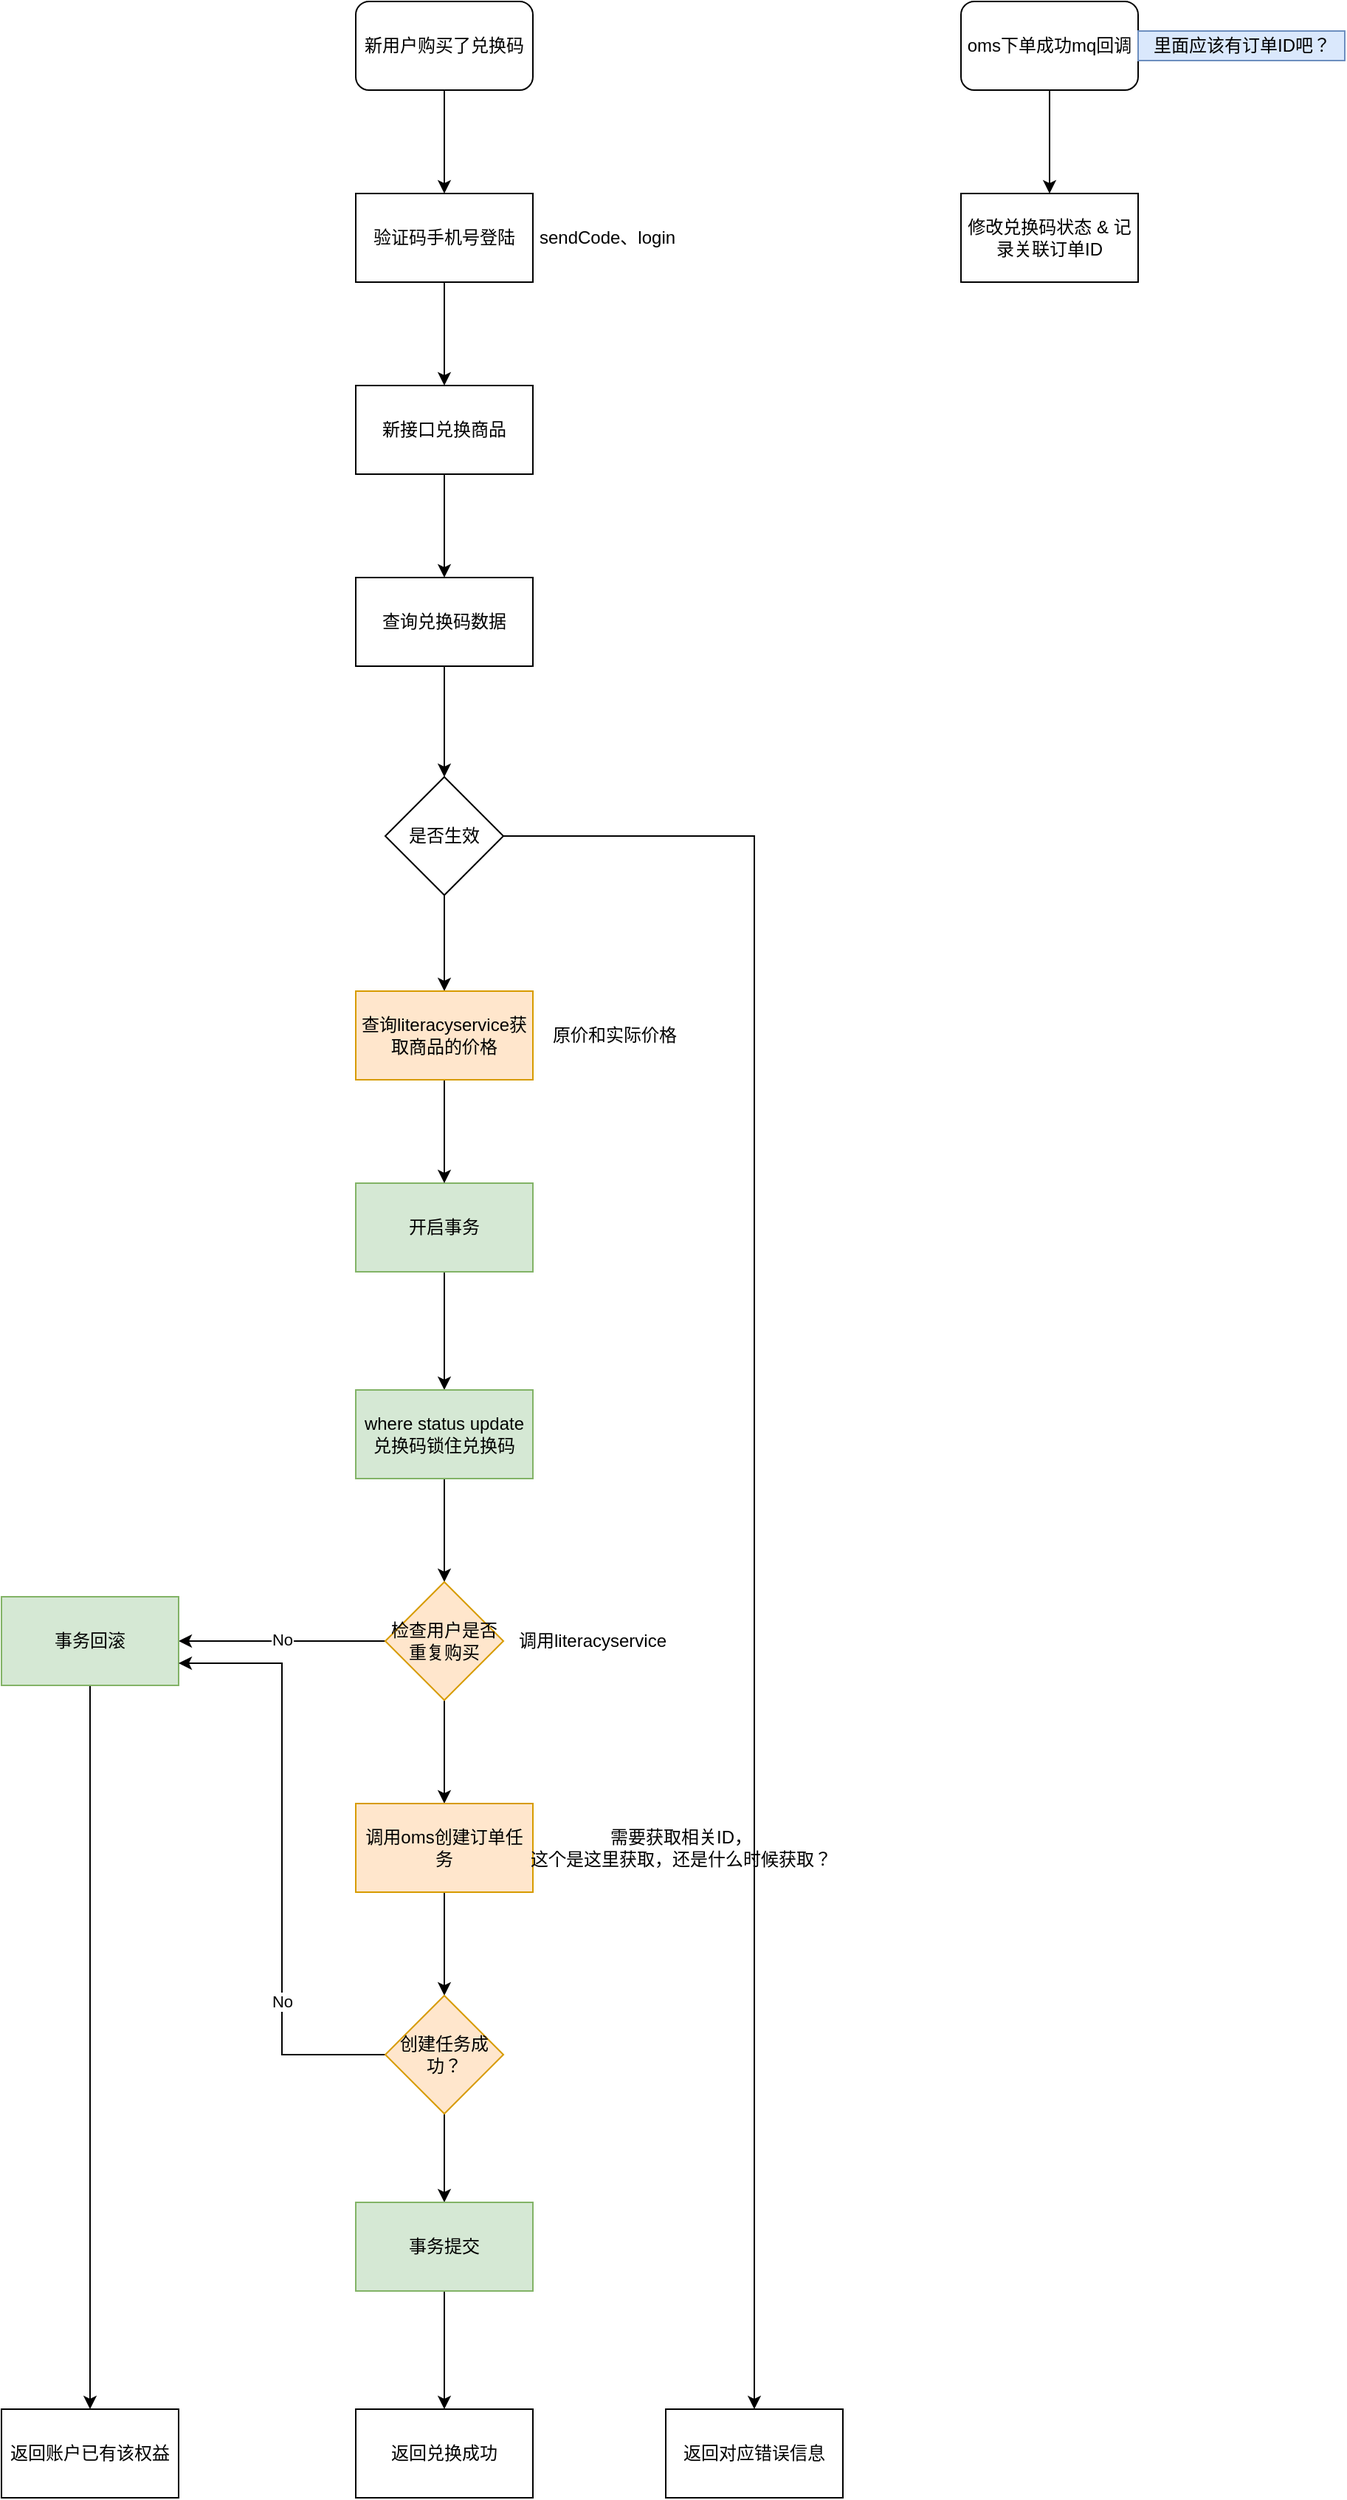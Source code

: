<mxfile version="14.9.4" type="github">
  <diagram id="elPstrkWblzeGki9Rq9x" name="Page-1">
    <mxGraphModel dx="1298" dy="840" grid="1" gridSize="10" guides="1" tooltips="1" connect="1" arrows="1" fold="1" page="1" pageScale="1" pageWidth="827" pageHeight="1169" math="0" shadow="0">
      <root>
        <mxCell id="0" />
        <mxCell id="1" parent="0" />
        <mxCell id="yK9FgotHAMvgEAFIu-bF-28" style="edgeStyle=orthogonalEdgeStyle;rounded=0;orthogonalLoop=1;jettySize=auto;html=1;entryX=0.5;entryY=0;entryDx=0;entryDy=0;" edge="1" parent="1" source="yK9FgotHAMvgEAFIu-bF-1" target="yK9FgotHAMvgEAFIu-bF-3">
          <mxGeometry relative="1" as="geometry" />
        </mxCell>
        <mxCell id="yK9FgotHAMvgEAFIu-bF-1" value="新用户购买了兑换码" style="rounded=1;whiteSpace=wrap;html=1;" vertex="1" parent="1">
          <mxGeometry x="330" y="60" width="120" height="60" as="geometry" />
        </mxCell>
        <mxCell id="yK9FgotHAMvgEAFIu-bF-29" style="edgeStyle=orthogonalEdgeStyle;rounded=0;orthogonalLoop=1;jettySize=auto;html=1;entryX=0.5;entryY=0;entryDx=0;entryDy=0;" edge="1" parent="1" source="yK9FgotHAMvgEAFIu-bF-3" target="yK9FgotHAMvgEAFIu-bF-5">
          <mxGeometry relative="1" as="geometry" />
        </mxCell>
        <mxCell id="yK9FgotHAMvgEAFIu-bF-3" value="验证码手机号登陆" style="rounded=0;whiteSpace=wrap;html=1;" vertex="1" parent="1">
          <mxGeometry x="330" y="190" width="120" height="60" as="geometry" />
        </mxCell>
        <mxCell id="yK9FgotHAMvgEAFIu-bF-4" value="sendCode、login" style="text;html=1;align=center;verticalAlign=middle;resizable=0;points=[];autosize=1;strokeColor=none;" vertex="1" parent="1">
          <mxGeometry x="445" y="210" width="110" height="20" as="geometry" />
        </mxCell>
        <mxCell id="yK9FgotHAMvgEAFIu-bF-30" style="edgeStyle=orthogonalEdgeStyle;rounded=0;orthogonalLoop=1;jettySize=auto;html=1;entryX=0.5;entryY=0;entryDx=0;entryDy=0;" edge="1" parent="1" source="yK9FgotHAMvgEAFIu-bF-5" target="yK9FgotHAMvgEAFIu-bF-6">
          <mxGeometry relative="1" as="geometry" />
        </mxCell>
        <mxCell id="yK9FgotHAMvgEAFIu-bF-5" value="新接口兑换商品" style="rounded=0;whiteSpace=wrap;html=1;" vertex="1" parent="1">
          <mxGeometry x="330" y="320" width="120" height="60" as="geometry" />
        </mxCell>
        <mxCell id="yK9FgotHAMvgEAFIu-bF-31" style="edgeStyle=orthogonalEdgeStyle;rounded=0;orthogonalLoop=1;jettySize=auto;html=1;entryX=0.5;entryY=0;entryDx=0;entryDy=0;" edge="1" parent="1" source="yK9FgotHAMvgEAFIu-bF-6" target="yK9FgotHAMvgEAFIu-bF-8">
          <mxGeometry relative="1" as="geometry" />
        </mxCell>
        <mxCell id="yK9FgotHAMvgEAFIu-bF-6" value="查询兑换码数据" style="rounded=0;whiteSpace=wrap;html=1;" vertex="1" parent="1">
          <mxGeometry x="330" y="450" width="120" height="60" as="geometry" />
        </mxCell>
        <mxCell id="yK9FgotHAMvgEAFIu-bF-33" style="edgeStyle=orthogonalEdgeStyle;rounded=0;orthogonalLoop=1;jettySize=auto;html=1;entryX=0.5;entryY=0;entryDx=0;entryDy=0;" edge="1" parent="1" source="yK9FgotHAMvgEAFIu-bF-8" target="yK9FgotHAMvgEAFIu-bF-32">
          <mxGeometry relative="1" as="geometry" />
        </mxCell>
        <mxCell id="yK9FgotHAMvgEAFIu-bF-35" style="edgeStyle=orthogonalEdgeStyle;rounded=0;orthogonalLoop=1;jettySize=auto;html=1;entryX=0.5;entryY=0;entryDx=0;entryDy=0;" edge="1" parent="1" source="yK9FgotHAMvgEAFIu-bF-8" target="yK9FgotHAMvgEAFIu-bF-34">
          <mxGeometry relative="1" as="geometry" />
        </mxCell>
        <mxCell id="yK9FgotHAMvgEAFIu-bF-8" value="是否生效" style="rhombus;whiteSpace=wrap;html=1;" vertex="1" parent="1">
          <mxGeometry x="350" y="585" width="80" height="80" as="geometry" />
        </mxCell>
        <mxCell id="yK9FgotHAMvgEAFIu-bF-27" style="edgeStyle=orthogonalEdgeStyle;rounded=0;orthogonalLoop=1;jettySize=auto;html=1;entryX=0.5;entryY=0;entryDx=0;entryDy=0;" edge="1" parent="1" source="yK9FgotHAMvgEAFIu-bF-9" target="yK9FgotHAMvgEAFIu-bF-10">
          <mxGeometry relative="1" as="geometry" />
        </mxCell>
        <mxCell id="yK9FgotHAMvgEAFIu-bF-9" value="开启事务" style="rounded=0;whiteSpace=wrap;html=1;fillColor=#d5e8d4;strokeColor=#82b366;" vertex="1" parent="1">
          <mxGeometry x="330" y="860" width="120" height="60" as="geometry" />
        </mxCell>
        <mxCell id="yK9FgotHAMvgEAFIu-bF-26" style="edgeStyle=orthogonalEdgeStyle;rounded=0;orthogonalLoop=1;jettySize=auto;html=1;entryX=0.5;entryY=0;entryDx=0;entryDy=0;" edge="1" parent="1" source="yK9FgotHAMvgEAFIu-bF-10" target="yK9FgotHAMvgEAFIu-bF-12">
          <mxGeometry relative="1" as="geometry" />
        </mxCell>
        <mxCell id="yK9FgotHAMvgEAFIu-bF-10" value="where status update 兑换码锁住兑换码" style="rounded=0;whiteSpace=wrap;html=1;fillColor=#d5e8d4;strokeColor=#82b366;" vertex="1" parent="1">
          <mxGeometry x="330" y="1000" width="120" height="60" as="geometry" />
        </mxCell>
        <mxCell id="yK9FgotHAMvgEAFIu-bF-16" style="edgeStyle=orthogonalEdgeStyle;rounded=0;orthogonalLoop=1;jettySize=auto;html=1;entryX=1;entryY=0.5;entryDx=0;entryDy=0;" edge="1" parent="1" source="yK9FgotHAMvgEAFIu-bF-12" target="yK9FgotHAMvgEAFIu-bF-15">
          <mxGeometry relative="1" as="geometry" />
        </mxCell>
        <mxCell id="yK9FgotHAMvgEAFIu-bF-22" value="No" style="edgeLabel;html=1;align=center;verticalAlign=middle;resizable=0;points=[];" vertex="1" connectable="0" parent="yK9FgotHAMvgEAFIu-bF-16">
          <mxGeometry y="-1" relative="1" as="geometry">
            <mxPoint as="offset" />
          </mxGeometry>
        </mxCell>
        <mxCell id="yK9FgotHAMvgEAFIu-bF-25" style="edgeStyle=orthogonalEdgeStyle;rounded=0;orthogonalLoop=1;jettySize=auto;html=1;entryX=0.5;entryY=0;entryDx=0;entryDy=0;" edge="1" parent="1" source="yK9FgotHAMvgEAFIu-bF-12" target="yK9FgotHAMvgEAFIu-bF-14">
          <mxGeometry relative="1" as="geometry" />
        </mxCell>
        <mxCell id="yK9FgotHAMvgEAFIu-bF-12" value="检查用户是否重复购买" style="rhombus;whiteSpace=wrap;html=1;fillColor=#ffe6cc;strokeColor=#d79b00;" vertex="1" parent="1">
          <mxGeometry x="350" y="1130" width="80" height="80" as="geometry" />
        </mxCell>
        <mxCell id="yK9FgotHAMvgEAFIu-bF-13" value="调用literacyservice" style="text;html=1;align=center;verticalAlign=middle;resizable=0;points=[];autosize=1;strokeColor=none;" vertex="1" parent="1">
          <mxGeometry x="430" y="1160" width="120" height="20" as="geometry" />
        </mxCell>
        <mxCell id="yK9FgotHAMvgEAFIu-bF-24" style="edgeStyle=orthogonalEdgeStyle;rounded=0;orthogonalLoop=1;jettySize=auto;html=1;entryX=0.5;entryY=0;entryDx=0;entryDy=0;" edge="1" parent="1" source="yK9FgotHAMvgEAFIu-bF-14" target="yK9FgotHAMvgEAFIu-bF-17">
          <mxGeometry relative="1" as="geometry" />
        </mxCell>
        <mxCell id="yK9FgotHAMvgEAFIu-bF-14" value="调用oms创建订单任务" style="rounded=0;whiteSpace=wrap;html=1;fillColor=#ffe6cc;strokeColor=#d79b00;" vertex="1" parent="1">
          <mxGeometry x="330" y="1280" width="120" height="60" as="geometry" />
        </mxCell>
        <mxCell id="yK9FgotHAMvgEAFIu-bF-41" style="edgeStyle=orthogonalEdgeStyle;rounded=0;orthogonalLoop=1;jettySize=auto;html=1;" edge="1" parent="1" source="yK9FgotHAMvgEAFIu-bF-15" target="yK9FgotHAMvgEAFIu-bF-40">
          <mxGeometry relative="1" as="geometry" />
        </mxCell>
        <mxCell id="yK9FgotHAMvgEAFIu-bF-15" value="事务回滚" style="rounded=0;whiteSpace=wrap;html=1;fillColor=#d5e8d4;strokeColor=#82b366;" vertex="1" parent="1">
          <mxGeometry x="90" y="1140" width="120" height="60" as="geometry" />
        </mxCell>
        <mxCell id="yK9FgotHAMvgEAFIu-bF-20" style="edgeStyle=orthogonalEdgeStyle;rounded=0;orthogonalLoop=1;jettySize=auto;html=1;entryX=1;entryY=0.75;entryDx=0;entryDy=0;" edge="1" parent="1" source="yK9FgotHAMvgEAFIu-bF-17" target="yK9FgotHAMvgEAFIu-bF-15">
          <mxGeometry relative="1" as="geometry" />
        </mxCell>
        <mxCell id="yK9FgotHAMvgEAFIu-bF-21" value="No" style="edgeLabel;html=1;align=center;verticalAlign=middle;resizable=0;points=[];" vertex="1" connectable="0" parent="yK9FgotHAMvgEAFIu-bF-20">
          <mxGeometry x="-0.474" relative="1" as="geometry">
            <mxPoint as="offset" />
          </mxGeometry>
        </mxCell>
        <mxCell id="yK9FgotHAMvgEAFIu-bF-23" style="edgeStyle=orthogonalEdgeStyle;rounded=0;orthogonalLoop=1;jettySize=auto;html=1;entryX=0.5;entryY=0;entryDx=0;entryDy=0;" edge="1" parent="1" source="yK9FgotHAMvgEAFIu-bF-17" target="yK9FgotHAMvgEAFIu-bF-18">
          <mxGeometry relative="1" as="geometry" />
        </mxCell>
        <mxCell id="yK9FgotHAMvgEAFIu-bF-17" value="创建任务成功？" style="rhombus;whiteSpace=wrap;html=1;fillColor=#ffe6cc;strokeColor=#d79b00;" vertex="1" parent="1">
          <mxGeometry x="350" y="1410" width="80" height="80" as="geometry" />
        </mxCell>
        <mxCell id="yK9FgotHAMvgEAFIu-bF-39" style="edgeStyle=orthogonalEdgeStyle;rounded=0;orthogonalLoop=1;jettySize=auto;html=1;" edge="1" parent="1" source="yK9FgotHAMvgEAFIu-bF-18" target="yK9FgotHAMvgEAFIu-bF-38">
          <mxGeometry relative="1" as="geometry" />
        </mxCell>
        <mxCell id="yK9FgotHAMvgEAFIu-bF-18" value="事务提交" style="rounded=0;whiteSpace=wrap;html=1;fillColor=#d5e8d4;strokeColor=#82b366;" vertex="1" parent="1">
          <mxGeometry x="330" y="1550" width="120" height="60" as="geometry" />
        </mxCell>
        <mxCell id="yK9FgotHAMvgEAFIu-bF-32" value="返回对应错误信息" style="rounded=0;whiteSpace=wrap;html=1;" vertex="1" parent="1">
          <mxGeometry x="540" y="1690" width="120" height="60" as="geometry" />
        </mxCell>
        <mxCell id="yK9FgotHAMvgEAFIu-bF-36" style="edgeStyle=orthogonalEdgeStyle;rounded=0;orthogonalLoop=1;jettySize=auto;html=1;entryX=0.5;entryY=0;entryDx=0;entryDy=0;" edge="1" parent="1" source="yK9FgotHAMvgEAFIu-bF-34" target="yK9FgotHAMvgEAFIu-bF-9">
          <mxGeometry relative="1" as="geometry" />
        </mxCell>
        <mxCell id="yK9FgotHAMvgEAFIu-bF-34" value="查询literacyservice获取商品的价格" style="rounded=0;whiteSpace=wrap;html=1;fillColor=#ffe6cc;strokeColor=#d79b00;" vertex="1" parent="1">
          <mxGeometry x="330" y="730" width="120" height="60" as="geometry" />
        </mxCell>
        <mxCell id="yK9FgotHAMvgEAFIu-bF-37" value="原价和实际价格" style="text;html=1;align=center;verticalAlign=middle;resizable=0;points=[];autosize=1;strokeColor=none;" vertex="1" parent="1">
          <mxGeometry x="455" y="750" width="100" height="20" as="geometry" />
        </mxCell>
        <mxCell id="yK9FgotHAMvgEAFIu-bF-38" value="返回兑换成功" style="rounded=0;whiteSpace=wrap;html=1;" vertex="1" parent="1">
          <mxGeometry x="330" y="1690" width="120" height="60" as="geometry" />
        </mxCell>
        <mxCell id="yK9FgotHAMvgEAFIu-bF-40" value="返回账户已有该权益" style="rounded=0;whiteSpace=wrap;html=1;" vertex="1" parent="1">
          <mxGeometry x="90" y="1690" width="120" height="60" as="geometry" />
        </mxCell>
        <mxCell id="yK9FgotHAMvgEAFIu-bF-46" style="edgeStyle=orthogonalEdgeStyle;rounded=0;orthogonalLoop=1;jettySize=auto;html=1;entryX=0.5;entryY=0;entryDx=0;entryDy=0;" edge="1" parent="1" source="yK9FgotHAMvgEAFIu-bF-42" target="yK9FgotHAMvgEAFIu-bF-43">
          <mxGeometry relative="1" as="geometry" />
        </mxCell>
        <mxCell id="yK9FgotHAMvgEAFIu-bF-42" value="oms下单成功mq回调" style="rounded=1;whiteSpace=wrap;html=1;" vertex="1" parent="1">
          <mxGeometry x="740" y="60" width="120" height="60" as="geometry" />
        </mxCell>
        <mxCell id="yK9FgotHAMvgEAFIu-bF-43" value="修改兑换码状态 &amp;amp; 记录关联订单ID" style="rounded=0;whiteSpace=wrap;html=1;" vertex="1" parent="1">
          <mxGeometry x="740" y="190" width="120" height="60" as="geometry" />
        </mxCell>
        <mxCell id="yK9FgotHAMvgEAFIu-bF-44" value="需要获取相关ID，&lt;br&gt;这个是这里获取，还是什么时候获取？" style="text;html=1;align=center;verticalAlign=middle;resizable=0;points=[];autosize=1;strokeColor=none;" vertex="1" parent="1">
          <mxGeometry x="440" y="1295" width="220" height="30" as="geometry" />
        </mxCell>
        <mxCell id="yK9FgotHAMvgEAFIu-bF-45" value="里面应该有订单ID吧？" style="text;html=1;align=center;verticalAlign=middle;resizable=0;points=[];autosize=1;strokeColor=#6c8ebf;fillColor=#dae8fc;" vertex="1" parent="1">
          <mxGeometry x="860" y="80" width="140" height="20" as="geometry" />
        </mxCell>
      </root>
    </mxGraphModel>
  </diagram>
</mxfile>
